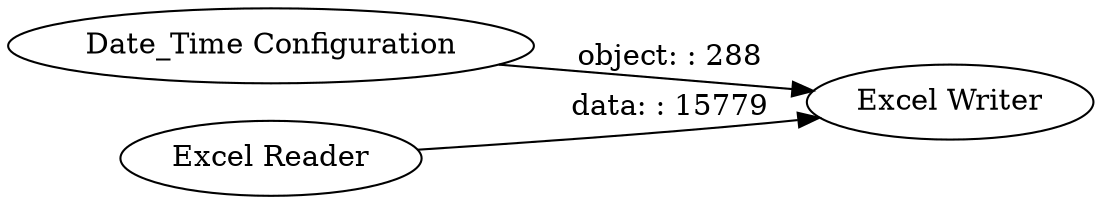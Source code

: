 digraph {
	"-1340467378120461945_2" [label="Excel Writer"]
	"-1340467378120461945_3" [label="Date_Time Configuration"]
	"-1340467378120461945_1" [label="Excel Reader"]
	"-1340467378120461945_1" -> "-1340467378120461945_2" [label="data: : 15779"]
	"-1340467378120461945_3" -> "-1340467378120461945_2" [label="object: : 288"]
	rankdir=LR
}
